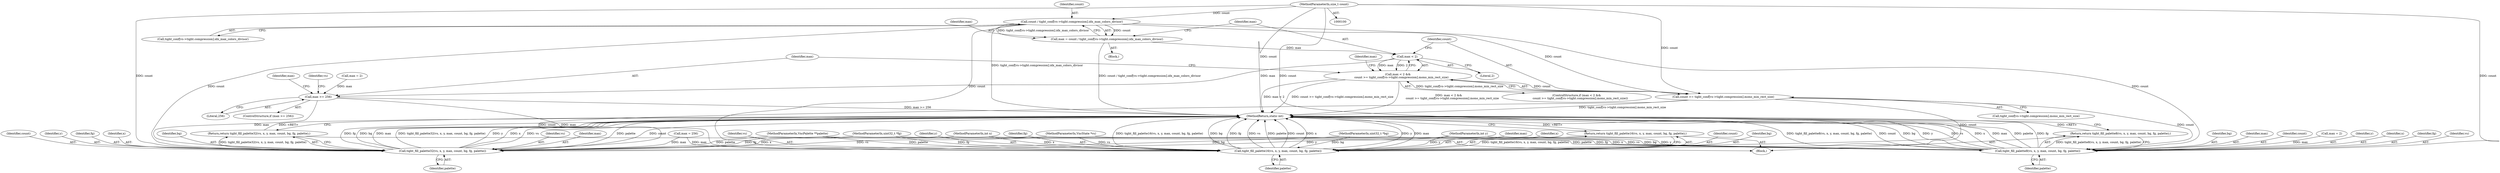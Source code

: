digraph "0_qemu_9f64916da20eea67121d544698676295bbb105a7_6@array" {
"1000112" [label="(Call,count / tight_conf[vs->tight.compression].idx_max_colors_divisor)"];
"1000104" [label="(MethodParameterIn,size_t count)"];
"1000110" [label="(Call,max = count / tight_conf[vs->tight.compression].idx_max_colors_divisor)"];
"1000125" [label="(Call,max < 2)"];
"1000124" [label="(Call,max < 2 &&\n        count >= tight_conf[vs->tight.compression].mono_min_rect_size)"];
"1000144" [label="(Call,max >= 256)"];
"1000160" [label="(Call,tight_fill_palette32(vs, x, y, max, count, bg, fg, palette))"];
"1000159" [label="(Return,return tight_fill_palette32(vs, x, y, max, count, bg, fg, palette);)"];
"1000171" [label="(Call,tight_fill_palette16(vs, x, y, max, count, bg, fg, palette))"];
"1000170" [label="(Return,return tight_fill_palette16(vs, x, y, max, count, bg, fg, palette);)"];
"1000128" [label="(Call,count >= tight_conf[vs->tight.compression].mono_min_rect_size)"];
"1000185" [label="(Call,tight_fill_palette8(vs, x, y, max, count, bg, fg, palette))"];
"1000184" [label="(Return,return tight_fill_palette8(vs, x, y, max, count, bg, fg, palette);)"];
"1000125" [label="(Call,max < 2)"];
"1000161" [label="(Identifier,vs)"];
"1000164" [label="(Identifier,max)"];
"1000170" [label="(Return,return tight_fill_palette16(vs, x, y, max, count, bg, fg, palette);)"];
"1000165" [label="(Identifier,count)"];
"1000160" [label="(Call,tight_fill_palette32(vs, x, y, max, count, bg, fg, palette))"];
"1000159" [label="(Return,return tight_fill_palette32(vs, x, y, max, count, bg, fg, palette);)"];
"1000104" [label="(MethodParameterIn,size_t count)"];
"1000149" [label="(Identifier,max)"];
"1000191" [label="(Identifier,bg)"];
"1000141" [label="(Identifier,max)"];
"1000163" [label="(Identifier,y)"];
"1000193" [label="(Identifier,palette)"];
"1000175" [label="(Identifier,max)"];
"1000173" [label="(Identifier,x)"];
"1000157" [label="(Block,)"];
"1000176" [label="(Identifier,count)"];
"1000123" [label="(ControlStructure,if (max < 2 &&\n        count >= tight_conf[vs->tight.compression].mono_min_rect_size))"];
"1000146" [label="(Literal,256)"];
"1000177" [label="(Identifier,bg)"];
"1000127" [label="(Literal,2)"];
"1000144" [label="(Call,max >= 256)"];
"1000179" [label="(Identifier,palette)"];
"1000114" [label="(Call,tight_conf[vs->tight.compression].idx_max_colors_divisor)"];
"1000112" [label="(Call,count / tight_conf[vs->tight.compression].idx_max_colors_divisor)"];
"1000145" [label="(Identifier,max)"];
"1000189" [label="(Identifier,max)"];
"1000154" [label="(Identifier,vs)"];
"1000106" [label="(MethodParameterIn,uint32_t *fg)"];
"1000190" [label="(Identifier,count)"];
"1000181" [label="(Call,max = 2)"];
"1000129" [label="(Identifier,count)"];
"1000167" [label="(Identifier,fg)"];
"1000188" [label="(Identifier,y)"];
"1000103" [label="(MethodParameterIn,int y)"];
"1000110" [label="(Call,max = count / tight_conf[vs->tight.compression].idx_max_colors_divisor)"];
"1000126" [label="(Identifier,max)"];
"1000187" [label="(Identifier,x)"];
"1000124" [label="(Call,max < 2 &&\n        count >= tight_conf[vs->tight.compression].mono_min_rect_size)"];
"1000162" [label="(Identifier,x)"];
"1000148" [label="(Call,max = 256)"];
"1000113" [label="(Identifier,count)"];
"1000184" [label="(Return,return tight_fill_palette8(vs, x, y, max, count, bg, fg, palette);)"];
"1000178" [label="(Identifier,fg)"];
"1000185" [label="(Call,tight_fill_palette8(vs, x, y, max, count, bg, fg, palette))"];
"1000192" [label="(Identifier,fg)"];
"1000107" [label="(MethodParameterIn,VncPalette **palette)"];
"1000130" [label="(Call,tight_conf[vs->tight.compression].mono_min_rect_size)"];
"1000108" [label="(Block,)"];
"1000140" [label="(Call,max = 2)"];
"1000143" [label="(ControlStructure,if (max >= 256))"];
"1000171" [label="(Call,tight_fill_palette16(vs, x, y, max, count, bg, fg, palette))"];
"1000128" [label="(Call,count >= tight_conf[vs->tight.compression].mono_min_rect_size)"];
"1000102" [label="(MethodParameterIn,int x)"];
"1000186" [label="(Identifier,vs)"];
"1000101" [label="(MethodParameterIn,VncState *vs)"];
"1000168" [label="(Identifier,palette)"];
"1000111" [label="(Identifier,max)"];
"1000166" [label="(Identifier,bg)"];
"1000172" [label="(Identifier,vs)"];
"1000105" [label="(MethodParameterIn,uint32_t *bg)"];
"1000174" [label="(Identifier,y)"];
"1000196" [label="(MethodReturn,static int)"];
"1000112" -> "1000110"  [label="AST: "];
"1000112" -> "1000114"  [label="CFG: "];
"1000113" -> "1000112"  [label="AST: "];
"1000114" -> "1000112"  [label="AST: "];
"1000110" -> "1000112"  [label="CFG: "];
"1000112" -> "1000196"  [label="DDG: tight_conf[vs->tight.compression].idx_max_colors_divisor"];
"1000112" -> "1000110"  [label="DDG: count"];
"1000112" -> "1000110"  [label="DDG: tight_conf[vs->tight.compression].idx_max_colors_divisor"];
"1000104" -> "1000112"  [label="DDG: count"];
"1000112" -> "1000128"  [label="DDG: count"];
"1000112" -> "1000160"  [label="DDG: count"];
"1000112" -> "1000171"  [label="DDG: count"];
"1000112" -> "1000185"  [label="DDG: count"];
"1000104" -> "1000100"  [label="AST: "];
"1000104" -> "1000196"  [label="DDG: count"];
"1000104" -> "1000128"  [label="DDG: count"];
"1000104" -> "1000160"  [label="DDG: count"];
"1000104" -> "1000171"  [label="DDG: count"];
"1000104" -> "1000185"  [label="DDG: count"];
"1000110" -> "1000108"  [label="AST: "];
"1000111" -> "1000110"  [label="AST: "];
"1000126" -> "1000110"  [label="CFG: "];
"1000110" -> "1000196"  [label="DDG: count / tight_conf[vs->tight.compression].idx_max_colors_divisor"];
"1000110" -> "1000125"  [label="DDG: max"];
"1000125" -> "1000124"  [label="AST: "];
"1000125" -> "1000127"  [label="CFG: "];
"1000126" -> "1000125"  [label="AST: "];
"1000127" -> "1000125"  [label="AST: "];
"1000129" -> "1000125"  [label="CFG: "];
"1000124" -> "1000125"  [label="CFG: "];
"1000125" -> "1000124"  [label="DDG: max"];
"1000125" -> "1000124"  [label="DDG: 2"];
"1000125" -> "1000144"  [label="DDG: max"];
"1000124" -> "1000123"  [label="AST: "];
"1000124" -> "1000128"  [label="CFG: "];
"1000128" -> "1000124"  [label="AST: "];
"1000141" -> "1000124"  [label="CFG: "];
"1000145" -> "1000124"  [label="CFG: "];
"1000124" -> "1000196"  [label="DDG: max < 2"];
"1000124" -> "1000196"  [label="DDG: count >= tight_conf[vs->tight.compression].mono_min_rect_size"];
"1000124" -> "1000196"  [label="DDG: max < 2 &&\n        count >= tight_conf[vs->tight.compression].mono_min_rect_size"];
"1000128" -> "1000124"  [label="DDG: count"];
"1000128" -> "1000124"  [label="DDG: tight_conf[vs->tight.compression].mono_min_rect_size"];
"1000144" -> "1000143"  [label="AST: "];
"1000144" -> "1000146"  [label="CFG: "];
"1000145" -> "1000144"  [label="AST: "];
"1000146" -> "1000144"  [label="AST: "];
"1000149" -> "1000144"  [label="CFG: "];
"1000154" -> "1000144"  [label="CFG: "];
"1000144" -> "1000196"  [label="DDG: max >= 256"];
"1000140" -> "1000144"  [label="DDG: max"];
"1000144" -> "1000160"  [label="DDG: max"];
"1000144" -> "1000171"  [label="DDG: max"];
"1000160" -> "1000159"  [label="AST: "];
"1000160" -> "1000168"  [label="CFG: "];
"1000161" -> "1000160"  [label="AST: "];
"1000162" -> "1000160"  [label="AST: "];
"1000163" -> "1000160"  [label="AST: "];
"1000164" -> "1000160"  [label="AST: "];
"1000165" -> "1000160"  [label="AST: "];
"1000166" -> "1000160"  [label="AST: "];
"1000167" -> "1000160"  [label="AST: "];
"1000168" -> "1000160"  [label="AST: "];
"1000159" -> "1000160"  [label="CFG: "];
"1000160" -> "1000196"  [label="DDG: palette"];
"1000160" -> "1000196"  [label="DDG: max"];
"1000160" -> "1000196"  [label="DDG: tight_fill_palette32(vs, x, y, max, count, bg, fg, palette)"];
"1000160" -> "1000196"  [label="DDG: bg"];
"1000160" -> "1000196"  [label="DDG: fg"];
"1000160" -> "1000196"  [label="DDG: y"];
"1000160" -> "1000196"  [label="DDG: x"];
"1000160" -> "1000196"  [label="DDG: vs"];
"1000160" -> "1000196"  [label="DDG: count"];
"1000160" -> "1000159"  [label="DDG: tight_fill_palette32(vs, x, y, max, count, bg, fg, palette)"];
"1000101" -> "1000160"  [label="DDG: vs"];
"1000102" -> "1000160"  [label="DDG: x"];
"1000103" -> "1000160"  [label="DDG: y"];
"1000148" -> "1000160"  [label="DDG: max"];
"1000128" -> "1000160"  [label="DDG: count"];
"1000105" -> "1000160"  [label="DDG: bg"];
"1000106" -> "1000160"  [label="DDG: fg"];
"1000107" -> "1000160"  [label="DDG: palette"];
"1000159" -> "1000157"  [label="AST: "];
"1000196" -> "1000159"  [label="CFG: "];
"1000159" -> "1000196"  [label="DDG: <RET>"];
"1000171" -> "1000170"  [label="AST: "];
"1000171" -> "1000179"  [label="CFG: "];
"1000172" -> "1000171"  [label="AST: "];
"1000173" -> "1000171"  [label="AST: "];
"1000174" -> "1000171"  [label="AST: "];
"1000175" -> "1000171"  [label="AST: "];
"1000176" -> "1000171"  [label="AST: "];
"1000177" -> "1000171"  [label="AST: "];
"1000178" -> "1000171"  [label="AST: "];
"1000179" -> "1000171"  [label="AST: "];
"1000170" -> "1000171"  [label="CFG: "];
"1000171" -> "1000196"  [label="DDG: tight_fill_palette16(vs, x, y, max, count, bg, fg, palette)"];
"1000171" -> "1000196"  [label="DDG: bg"];
"1000171" -> "1000196"  [label="DDG: fg"];
"1000171" -> "1000196"  [label="DDG: vs"];
"1000171" -> "1000196"  [label="DDG: palette"];
"1000171" -> "1000196"  [label="DDG: count"];
"1000171" -> "1000196"  [label="DDG: x"];
"1000171" -> "1000196"  [label="DDG: y"];
"1000171" -> "1000196"  [label="DDG: max"];
"1000171" -> "1000170"  [label="DDG: tight_fill_palette16(vs, x, y, max, count, bg, fg, palette)"];
"1000101" -> "1000171"  [label="DDG: vs"];
"1000102" -> "1000171"  [label="DDG: x"];
"1000103" -> "1000171"  [label="DDG: y"];
"1000148" -> "1000171"  [label="DDG: max"];
"1000128" -> "1000171"  [label="DDG: count"];
"1000105" -> "1000171"  [label="DDG: bg"];
"1000106" -> "1000171"  [label="DDG: fg"];
"1000107" -> "1000171"  [label="DDG: palette"];
"1000170" -> "1000157"  [label="AST: "];
"1000196" -> "1000170"  [label="CFG: "];
"1000170" -> "1000196"  [label="DDG: <RET>"];
"1000128" -> "1000130"  [label="CFG: "];
"1000129" -> "1000128"  [label="AST: "];
"1000130" -> "1000128"  [label="AST: "];
"1000128" -> "1000196"  [label="DDG: tight_conf[vs->tight.compression].mono_min_rect_size"];
"1000128" -> "1000185"  [label="DDG: count"];
"1000185" -> "1000184"  [label="AST: "];
"1000185" -> "1000193"  [label="CFG: "];
"1000186" -> "1000185"  [label="AST: "];
"1000187" -> "1000185"  [label="AST: "];
"1000188" -> "1000185"  [label="AST: "];
"1000189" -> "1000185"  [label="AST: "];
"1000190" -> "1000185"  [label="AST: "];
"1000191" -> "1000185"  [label="AST: "];
"1000192" -> "1000185"  [label="AST: "];
"1000193" -> "1000185"  [label="AST: "];
"1000184" -> "1000185"  [label="CFG: "];
"1000185" -> "1000196"  [label="DDG: tight_fill_palette8(vs, x, y, max, count, bg, fg, palette)"];
"1000185" -> "1000196"  [label="DDG: count"];
"1000185" -> "1000196"  [label="DDG: bg"];
"1000185" -> "1000196"  [label="DDG: y"];
"1000185" -> "1000196"  [label="DDG: vs"];
"1000185" -> "1000196"  [label="DDG: x"];
"1000185" -> "1000196"  [label="DDG: max"];
"1000185" -> "1000196"  [label="DDG: palette"];
"1000185" -> "1000196"  [label="DDG: fg"];
"1000185" -> "1000184"  [label="DDG: tight_fill_palette8(vs, x, y, max, count, bg, fg, palette)"];
"1000101" -> "1000185"  [label="DDG: vs"];
"1000102" -> "1000185"  [label="DDG: x"];
"1000103" -> "1000185"  [label="DDG: y"];
"1000181" -> "1000185"  [label="DDG: max"];
"1000105" -> "1000185"  [label="DDG: bg"];
"1000106" -> "1000185"  [label="DDG: fg"];
"1000107" -> "1000185"  [label="DDG: palette"];
"1000184" -> "1000157"  [label="AST: "];
"1000196" -> "1000184"  [label="CFG: "];
"1000184" -> "1000196"  [label="DDG: <RET>"];
}

